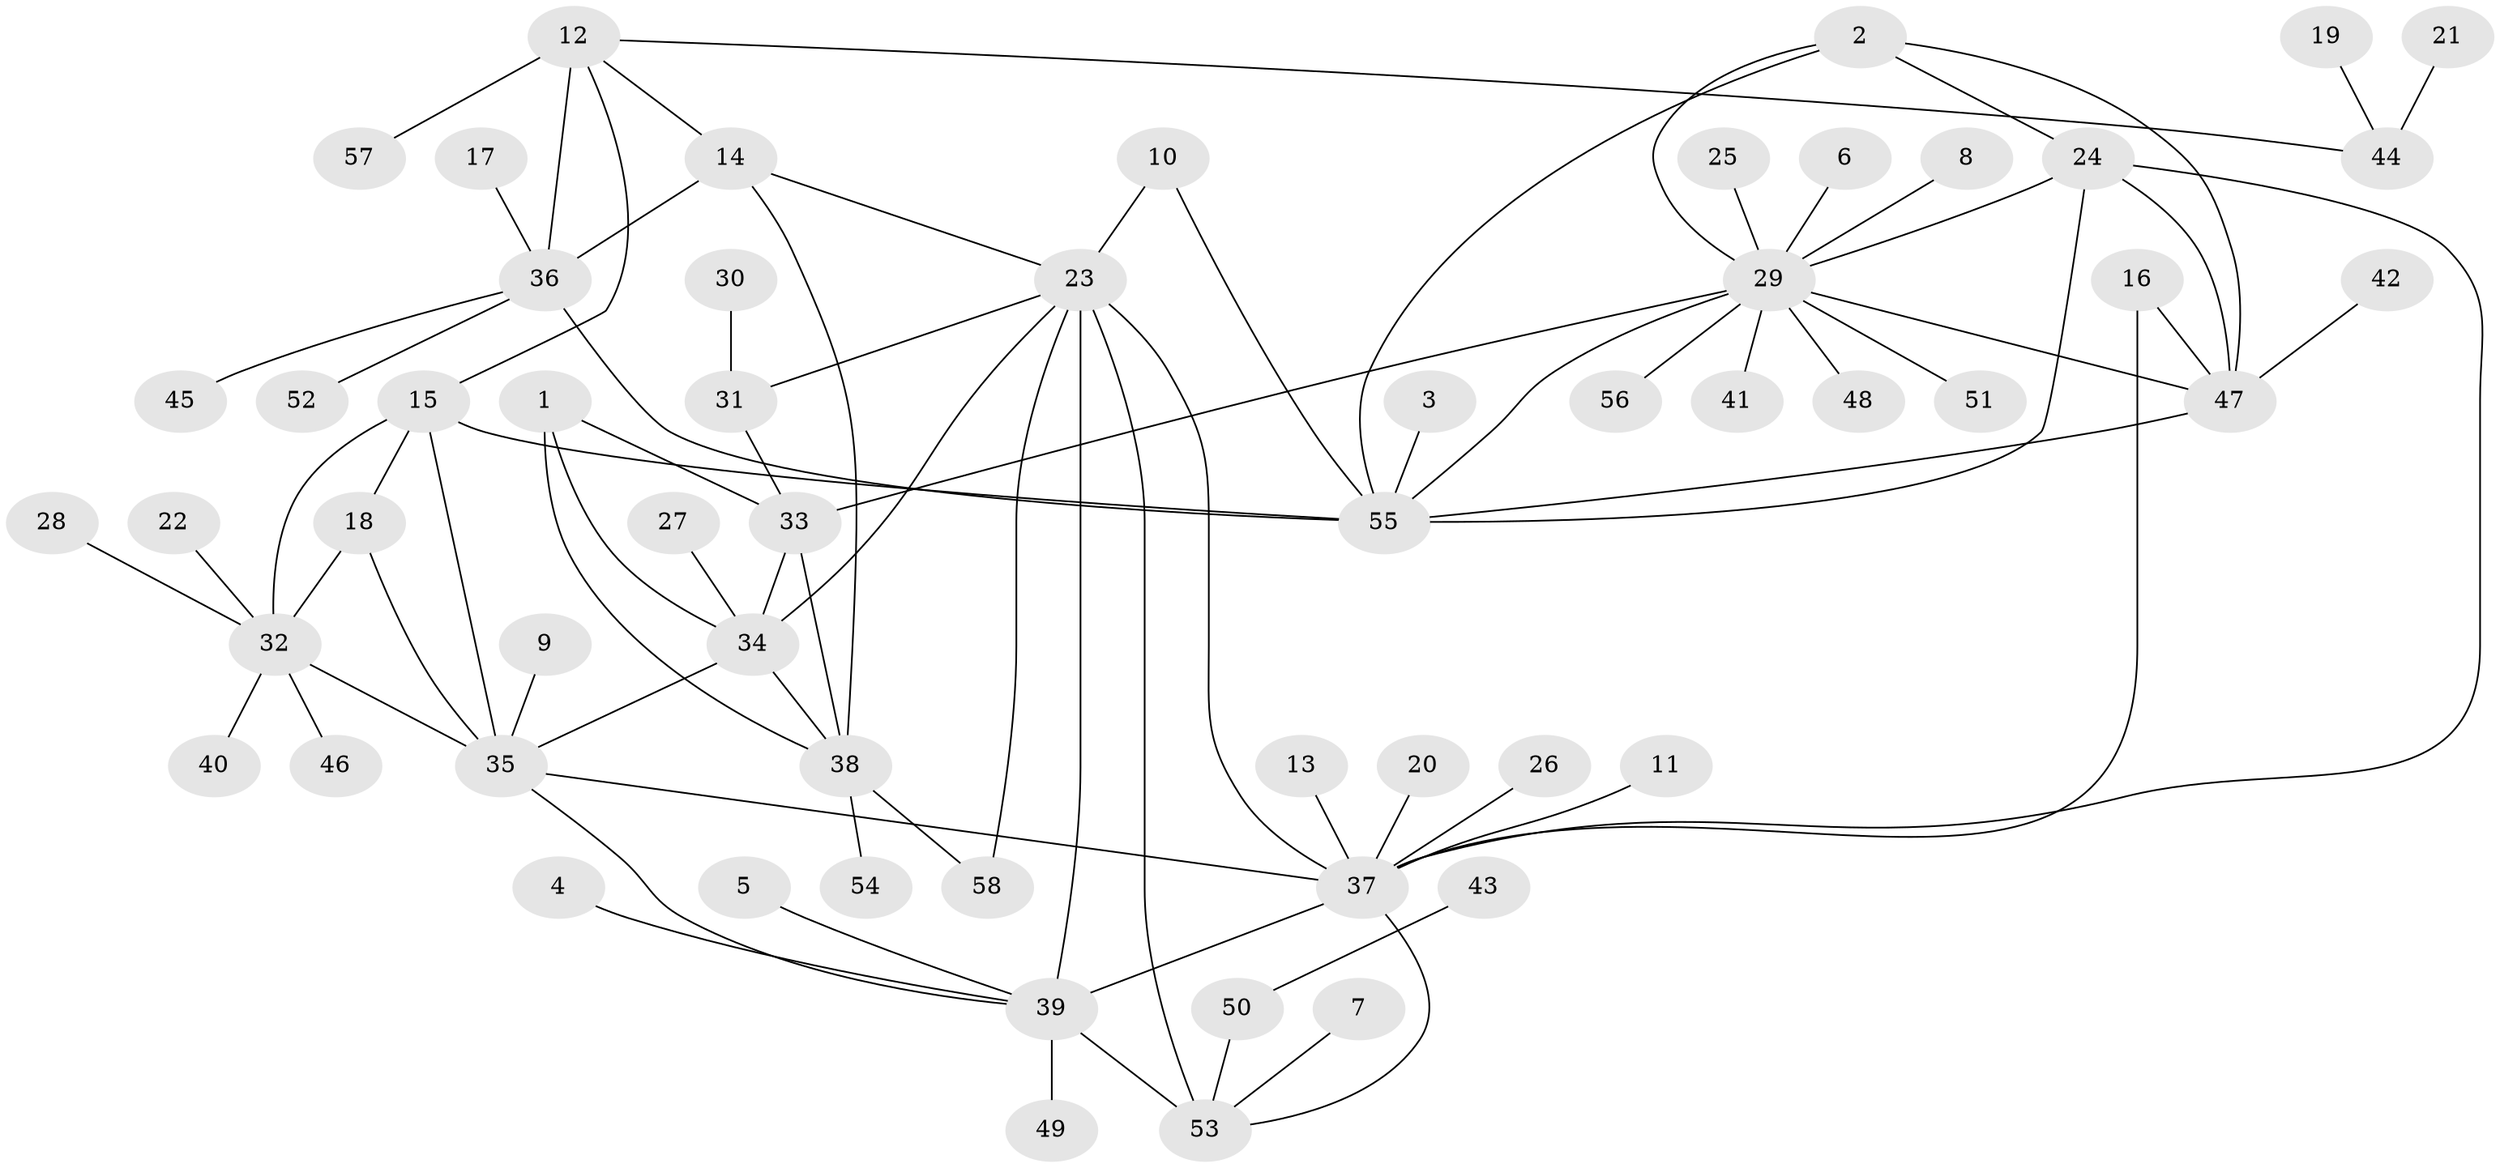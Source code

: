 // original degree distribution, {4: 0.03508771929824561, 5: 0.03508771929824561, 10: 0.02631578947368421, 9: 0.017543859649122806, 8: 0.043859649122807015, 6: 0.017543859649122806, 7: 0.05263157894736842, 12: 0.008771929824561403, 13: 0.008771929824561403, 1: 0.6403508771929824, 3: 0.05263157894736842, 2: 0.06140350877192982}
// Generated by graph-tools (version 1.1) at 2025/26/03/09/25 03:26:42]
// undirected, 58 vertices, 84 edges
graph export_dot {
graph [start="1"]
  node [color=gray90,style=filled];
  1;
  2;
  3;
  4;
  5;
  6;
  7;
  8;
  9;
  10;
  11;
  12;
  13;
  14;
  15;
  16;
  17;
  18;
  19;
  20;
  21;
  22;
  23;
  24;
  25;
  26;
  27;
  28;
  29;
  30;
  31;
  32;
  33;
  34;
  35;
  36;
  37;
  38;
  39;
  40;
  41;
  42;
  43;
  44;
  45;
  46;
  47;
  48;
  49;
  50;
  51;
  52;
  53;
  54;
  55;
  56;
  57;
  58;
  1 -- 33 [weight=2.0];
  1 -- 34 [weight=1.0];
  1 -- 38 [weight=1.0];
  2 -- 24 [weight=1.0];
  2 -- 29 [weight=1.0];
  2 -- 47 [weight=1.0];
  2 -- 55 [weight=1.0];
  3 -- 55 [weight=1.0];
  4 -- 39 [weight=1.0];
  5 -- 39 [weight=1.0];
  6 -- 29 [weight=1.0];
  7 -- 53 [weight=1.0];
  8 -- 29 [weight=1.0];
  9 -- 35 [weight=1.0];
  10 -- 23 [weight=1.0];
  10 -- 55 [weight=1.0];
  11 -- 37 [weight=1.0];
  12 -- 14 [weight=2.0];
  12 -- 15 [weight=1.0];
  12 -- 36 [weight=4.0];
  12 -- 44 [weight=1.0];
  12 -- 57 [weight=1.0];
  13 -- 37 [weight=1.0];
  14 -- 23 [weight=1.0];
  14 -- 36 [weight=2.0];
  14 -- 38 [weight=1.0];
  15 -- 18 [weight=2.0];
  15 -- 32 [weight=1.0];
  15 -- 35 [weight=1.0];
  15 -- 55 [weight=1.0];
  16 -- 37 [weight=1.0];
  16 -- 47 [weight=1.0];
  17 -- 36 [weight=1.0];
  18 -- 32 [weight=2.0];
  18 -- 35 [weight=2.0];
  19 -- 44 [weight=1.0];
  20 -- 37 [weight=1.0];
  21 -- 44 [weight=1.0];
  22 -- 32 [weight=1.0];
  23 -- 31 [weight=1.0];
  23 -- 34 [weight=1.0];
  23 -- 37 [weight=2.0];
  23 -- 39 [weight=2.0];
  23 -- 53 [weight=2.0];
  23 -- 58 [weight=1.0];
  24 -- 29 [weight=1.0];
  24 -- 37 [weight=1.0];
  24 -- 47 [weight=1.0];
  24 -- 55 [weight=1.0];
  25 -- 29 [weight=1.0];
  26 -- 37 [weight=1.0];
  27 -- 34 [weight=1.0];
  28 -- 32 [weight=1.0];
  29 -- 33 [weight=1.0];
  29 -- 41 [weight=1.0];
  29 -- 47 [weight=1.0];
  29 -- 48 [weight=1.0];
  29 -- 51 [weight=1.0];
  29 -- 55 [weight=1.0];
  29 -- 56 [weight=1.0];
  30 -- 31 [weight=1.0];
  31 -- 33 [weight=1.0];
  32 -- 35 [weight=1.0];
  32 -- 40 [weight=1.0];
  32 -- 46 [weight=1.0];
  33 -- 34 [weight=2.0];
  33 -- 38 [weight=2.0];
  34 -- 35 [weight=1.0];
  34 -- 38 [weight=1.0];
  35 -- 37 [weight=1.0];
  35 -- 39 [weight=1.0];
  36 -- 45 [weight=1.0];
  36 -- 52 [weight=1.0];
  36 -- 55 [weight=1.0];
  37 -- 39 [weight=1.0];
  37 -- 53 [weight=1.0];
  38 -- 54 [weight=1.0];
  38 -- 58 [weight=1.0];
  39 -- 49 [weight=1.0];
  39 -- 53 [weight=1.0];
  42 -- 47 [weight=1.0];
  43 -- 50 [weight=1.0];
  47 -- 55 [weight=1.0];
  50 -- 53 [weight=1.0];
}
